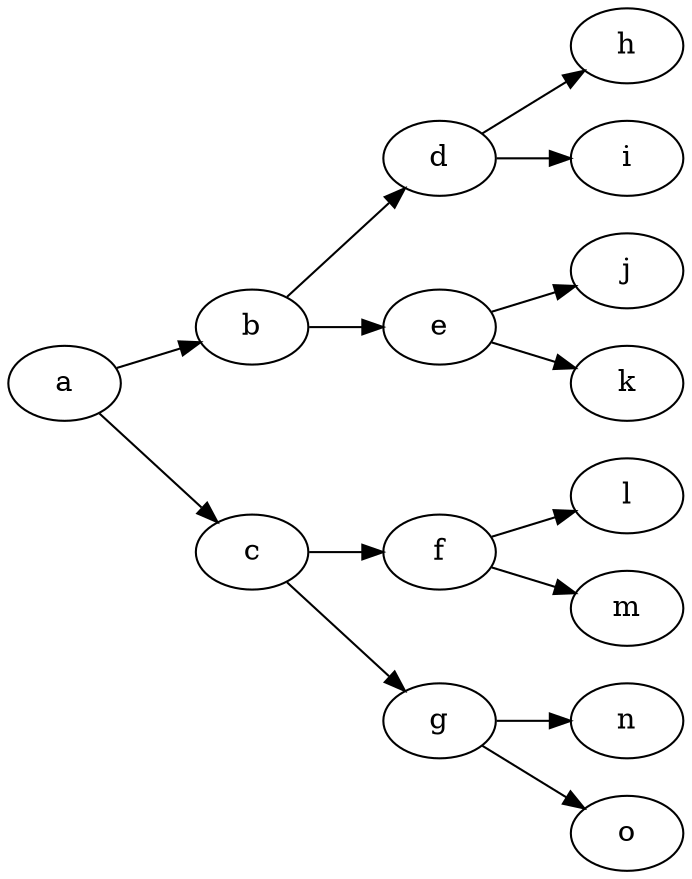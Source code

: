 //
// branching_gameplay.dot
//
// Created on 04-12-2020 by penaz
//
digraph branching_gameplay {
    rankdir="LR";
    a -> b;
    a -> c;
    b -> d;
    b -> e;
    c -> f;
    c -> g;
    d -> h;
    d -> i;
    e -> j;
    e -> k;
    f -> l;
    f -> m;
    g -> n;
    g -> o;
}

